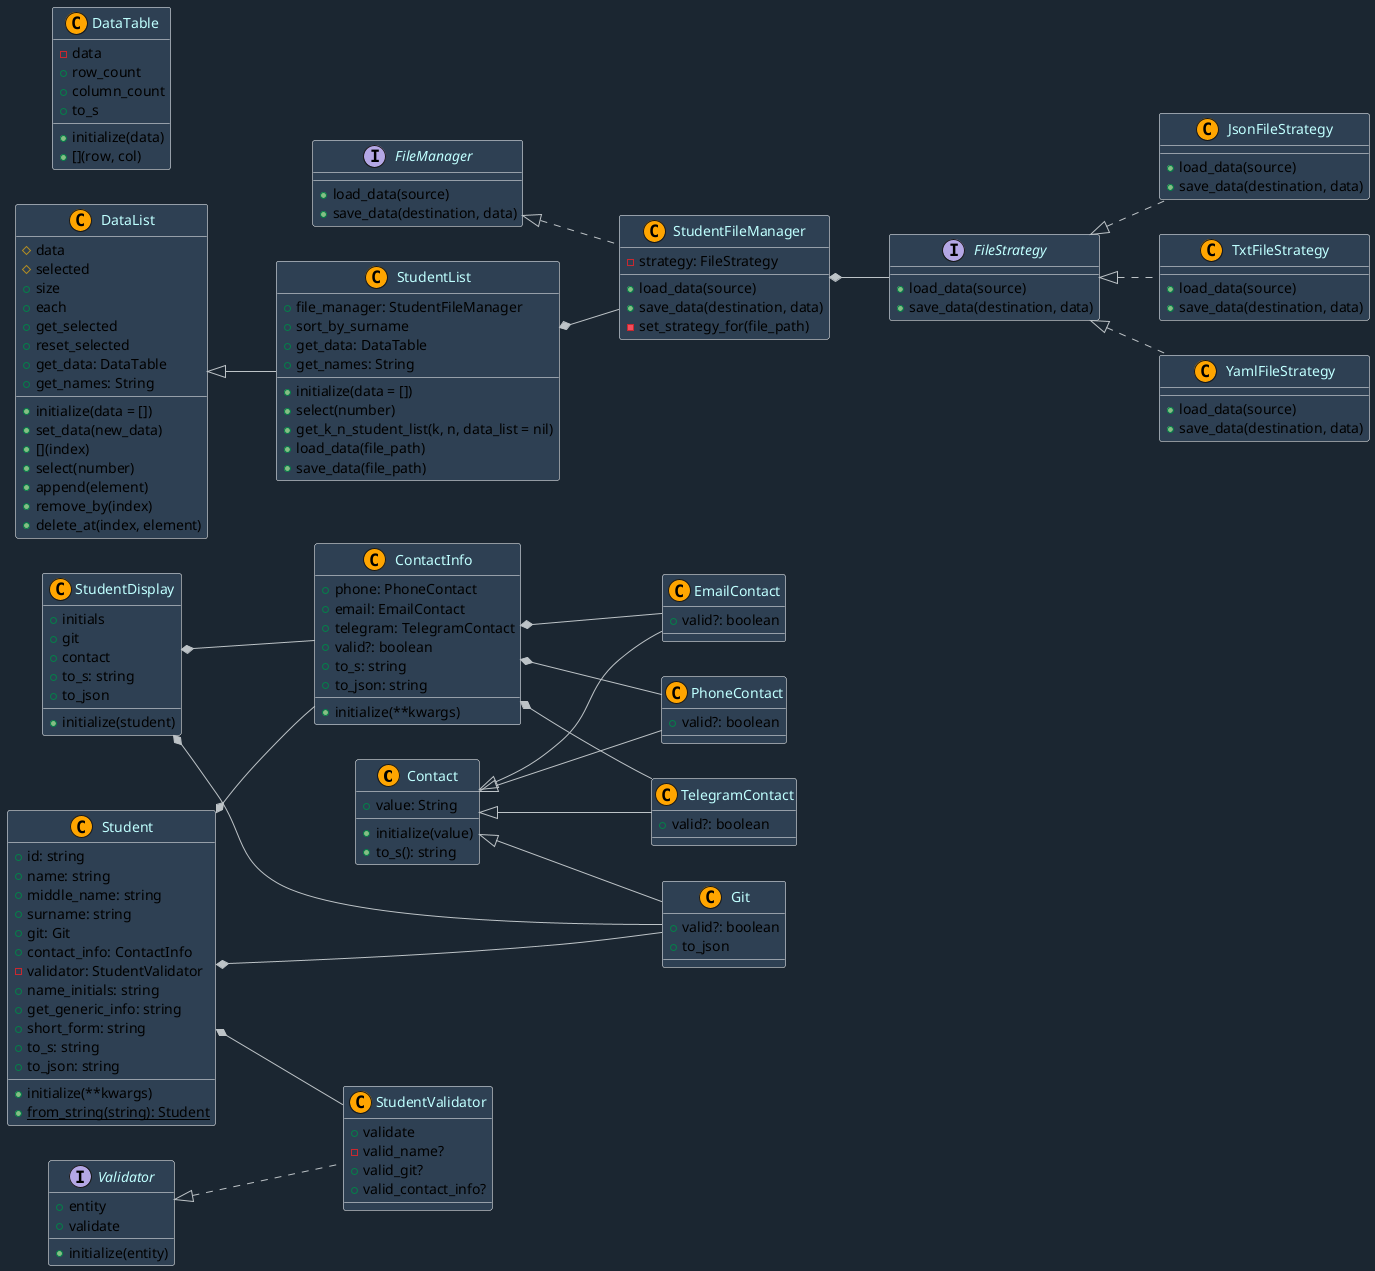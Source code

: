 @startuml

left to right direction
skinparam backgroundColor #1B2631
skinparam class {
  BackgroundColor #2E4053
  BorderColor #1111111
  ArrowColor #BDC3C7
  FontColor #BFFFFF
}

class Contact << (C, #FFA500) >> {
    + value: String
    + initialize(value)
    + to_s(): string
}

class EmailContact << (C, #FFA500) >> extends Contact {
    + valid?: boolean
}

class PhoneContact << (C, #FFA500) >> extends Contact {
    + valid?: boolean
}

class TelegramContact << (C, #FFA500) >> extends Contact {
    + valid?: boolean
}

class Git << (C, #FFA500) >> extends Contact {
    + valid?: boolean
    + to_json
}

class ContactInfo << (C, #FFA500) >> {
    + phone: PhoneContact
    + email: EmailContact
    + telegram: TelegramContact
    + initialize(**kwargs)
    + valid?: boolean
    + to_s: string
    + to_json: string
}

class Student << (C, #FFA500) >> {
    + id: string
    + name: string
    + middle_name: string
    + surname: string
    + git: Git
    + contact_info: ContactInfo
    - validator: StudentValidator
    + initialize(**kwargs)
    + name_initials: string
    + get_generic_info: string
    + short_form: string
    + to_s: string
    + to_json: string
    + {static} from_string(string): Student
}

class StudentDisplay << (C, #FFA500) >> {
    + initials
    + git
    + contact
    + initialize(student)
    + to_s: string
    + to_json
}

interface Validator {
    + entity
    + initialize(entity)
    + validate
}

class StudentValidator << (C, #FFA500) >>  implements Validator {
    + validate
    - valid_name?
    + valid_git?
    + valid_contact_info?
}

interface FileManager {
    + load_data(source)
    + save_data(destination, data)
}

class StudentFileManager << (C, #FFA500) >>  implements FileManager {
    - strategy: FileStrategy
    + load_data(source)
    + save_data(destination, data)
    - set_strategy_for(file_path)
}

interface FileStrategy {
    + load_data(source)
    + save_data(destination, data)
}

class JsonFileStrategy << (C, #FFA500) >>  implements FileStrategy {
    + load_data(source)
    + save_data(destination, data)
}

class TxtFileStrategy << (C, #FFA500) >>  implements FileStrategy {
    + load_data(source)
    + save_data(destination, data)
}

class YamlFileStrategy << (C, #FFA500) >>  implements FileStrategy {
    + load_data(source)
    + save_data(destination, data)
}

class DataTable << (C, #FFA500) >>  {
    - data
    + initialize(data)
    + [](row, col)
    + row_count
    + column_count
    + to_s
}

class DataList << (C, #FFA500) >>  {
    # data
    # selected
    + initialize(data = [])
    + set_data(new_data)
    + [](index)
    + size
    + each
    + select(number)
    + get_selected
    + reset_selected
    + append(element)
    + remove_by(index)
    + delete_at(index, element)
    + get_data: DataTable
    + get_names: String
}

class StudentList << (C, #FFA500) >>  extends DataList {
    + file_manager: StudentFileManager
    + initialize(data = [])
    + select(number)
    + sort_by_surname
    + get_k_n_student_list(k, n, data_list = nil)
    + load_data(file_path)
    + save_data(file_path)
    + get_data: DataTable
    + get_names: String
}

ContactInfo *-- PhoneContact
ContactInfo *-- EmailContact
ContactInfo *-- TelegramContact
Student *-- ContactInfo
Student *-- Git
Student *-- StudentValidator
StudentList *-- StudentFileManager
StudentFileManager *-- FileStrategy
StudentDisplay *-- Git
StudentDisplay *-- ContactInfo
@enduml